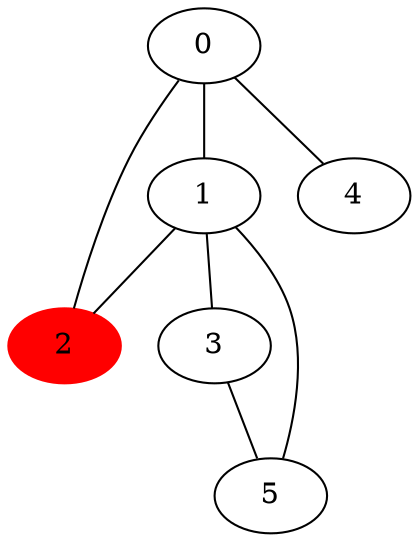 graph ER { 2 [shape=ellipse,style=filled,color=red];0 -- 1; 0 -- 2; 0 -- 4; 1 -- 2; 1 -- 3; 1 -- 5; 3 -- 5; }